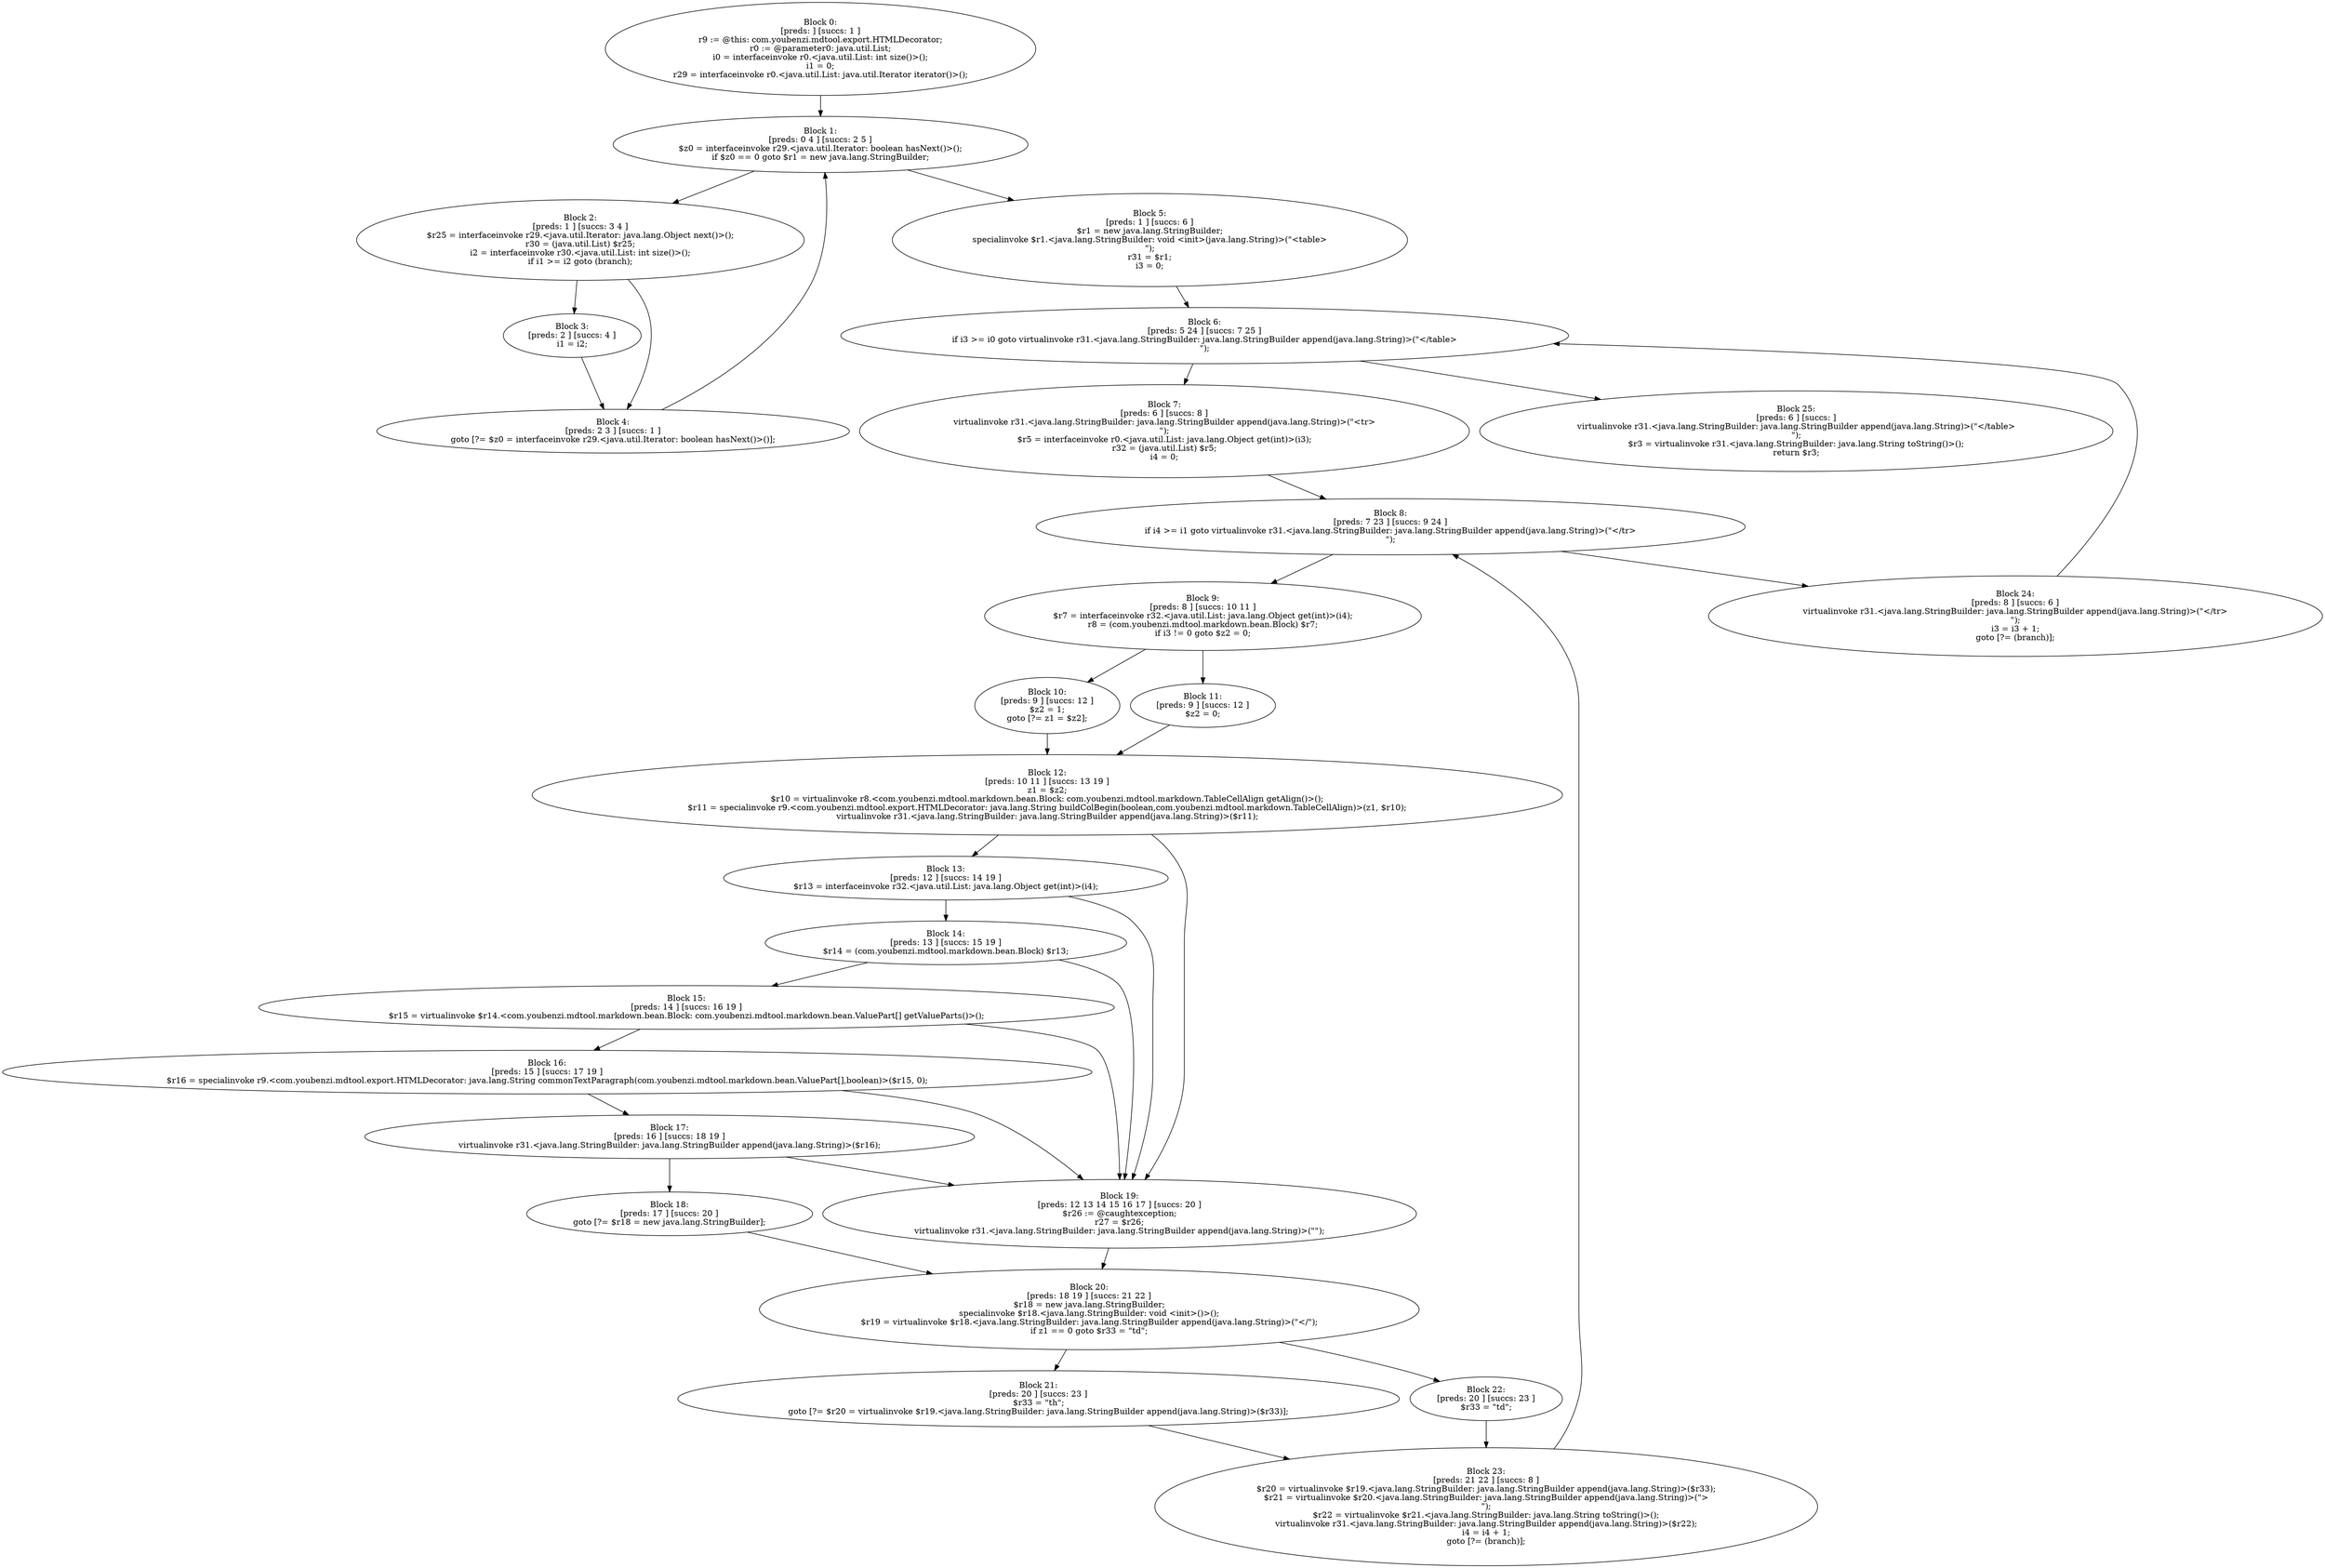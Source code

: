 digraph "unitGraph" {
    "Block 0:
[preds: ] [succs: 1 ]
r9 := @this: com.youbenzi.mdtool.export.HTMLDecorator;
r0 := @parameter0: java.util.List;
i0 = interfaceinvoke r0.<java.util.List: int size()>();
i1 = 0;
r29 = interfaceinvoke r0.<java.util.List: java.util.Iterator iterator()>();
"
    "Block 1:
[preds: 0 4 ] [succs: 2 5 ]
$z0 = interfaceinvoke r29.<java.util.Iterator: boolean hasNext()>();
if $z0 == 0 goto $r1 = new java.lang.StringBuilder;
"
    "Block 2:
[preds: 1 ] [succs: 3 4 ]
$r25 = interfaceinvoke r29.<java.util.Iterator: java.lang.Object next()>();
r30 = (java.util.List) $r25;
i2 = interfaceinvoke r30.<java.util.List: int size()>();
if i1 >= i2 goto (branch);
"
    "Block 3:
[preds: 2 ] [succs: 4 ]
i1 = i2;
"
    "Block 4:
[preds: 2 3 ] [succs: 1 ]
goto [?= $z0 = interfaceinvoke r29.<java.util.Iterator: boolean hasNext()>()];
"
    "Block 5:
[preds: 1 ] [succs: 6 ]
$r1 = new java.lang.StringBuilder;
specialinvoke $r1.<java.lang.StringBuilder: void <init>(java.lang.String)>(\"<table>\n\");
r31 = $r1;
i3 = 0;
"
    "Block 6:
[preds: 5 24 ] [succs: 7 25 ]
if i3 >= i0 goto virtualinvoke r31.<java.lang.StringBuilder: java.lang.StringBuilder append(java.lang.String)>(\"</table>\n\");
"
    "Block 7:
[preds: 6 ] [succs: 8 ]
virtualinvoke r31.<java.lang.StringBuilder: java.lang.StringBuilder append(java.lang.String)>(\"<tr>\n\");
$r5 = interfaceinvoke r0.<java.util.List: java.lang.Object get(int)>(i3);
r32 = (java.util.List) $r5;
i4 = 0;
"
    "Block 8:
[preds: 7 23 ] [succs: 9 24 ]
if i4 >= i1 goto virtualinvoke r31.<java.lang.StringBuilder: java.lang.StringBuilder append(java.lang.String)>(\"</tr>\n\");
"
    "Block 9:
[preds: 8 ] [succs: 10 11 ]
$r7 = interfaceinvoke r32.<java.util.List: java.lang.Object get(int)>(i4);
r8 = (com.youbenzi.mdtool.markdown.bean.Block) $r7;
if i3 != 0 goto $z2 = 0;
"
    "Block 10:
[preds: 9 ] [succs: 12 ]
$z2 = 1;
goto [?= z1 = $z2];
"
    "Block 11:
[preds: 9 ] [succs: 12 ]
$z2 = 0;
"
    "Block 12:
[preds: 10 11 ] [succs: 13 19 ]
z1 = $z2;
$r10 = virtualinvoke r8.<com.youbenzi.mdtool.markdown.bean.Block: com.youbenzi.mdtool.markdown.TableCellAlign getAlign()>();
$r11 = specialinvoke r9.<com.youbenzi.mdtool.export.HTMLDecorator: java.lang.String buildColBegin(boolean,com.youbenzi.mdtool.markdown.TableCellAlign)>(z1, $r10);
virtualinvoke r31.<java.lang.StringBuilder: java.lang.StringBuilder append(java.lang.String)>($r11);
"
    "Block 13:
[preds: 12 ] [succs: 14 19 ]
$r13 = interfaceinvoke r32.<java.util.List: java.lang.Object get(int)>(i4);
"
    "Block 14:
[preds: 13 ] [succs: 15 19 ]
$r14 = (com.youbenzi.mdtool.markdown.bean.Block) $r13;
"
    "Block 15:
[preds: 14 ] [succs: 16 19 ]
$r15 = virtualinvoke $r14.<com.youbenzi.mdtool.markdown.bean.Block: com.youbenzi.mdtool.markdown.bean.ValuePart[] getValueParts()>();
"
    "Block 16:
[preds: 15 ] [succs: 17 19 ]
$r16 = specialinvoke r9.<com.youbenzi.mdtool.export.HTMLDecorator: java.lang.String commonTextParagraph(com.youbenzi.mdtool.markdown.bean.ValuePart[],boolean)>($r15, 0);
"
    "Block 17:
[preds: 16 ] [succs: 18 19 ]
virtualinvoke r31.<java.lang.StringBuilder: java.lang.StringBuilder append(java.lang.String)>($r16);
"
    "Block 18:
[preds: 17 ] [succs: 20 ]
goto [?= $r18 = new java.lang.StringBuilder];
"
    "Block 19:
[preds: 12 13 14 15 16 17 ] [succs: 20 ]
$r26 := @caughtexception;
r27 = $r26;
virtualinvoke r31.<java.lang.StringBuilder: java.lang.StringBuilder append(java.lang.String)>(\"\");
"
    "Block 20:
[preds: 18 19 ] [succs: 21 22 ]
$r18 = new java.lang.StringBuilder;
specialinvoke $r18.<java.lang.StringBuilder: void <init>()>();
$r19 = virtualinvoke $r18.<java.lang.StringBuilder: java.lang.StringBuilder append(java.lang.String)>(\"</\");
if z1 == 0 goto $r33 = \"td\";
"
    "Block 21:
[preds: 20 ] [succs: 23 ]
$r33 = \"th\";
goto [?= $r20 = virtualinvoke $r19.<java.lang.StringBuilder: java.lang.StringBuilder append(java.lang.String)>($r33)];
"
    "Block 22:
[preds: 20 ] [succs: 23 ]
$r33 = \"td\";
"
    "Block 23:
[preds: 21 22 ] [succs: 8 ]
$r20 = virtualinvoke $r19.<java.lang.StringBuilder: java.lang.StringBuilder append(java.lang.String)>($r33);
$r21 = virtualinvoke $r20.<java.lang.StringBuilder: java.lang.StringBuilder append(java.lang.String)>(\">\n\");
$r22 = virtualinvoke $r21.<java.lang.StringBuilder: java.lang.String toString()>();
virtualinvoke r31.<java.lang.StringBuilder: java.lang.StringBuilder append(java.lang.String)>($r22);
i4 = i4 + 1;
goto [?= (branch)];
"
    "Block 24:
[preds: 8 ] [succs: 6 ]
virtualinvoke r31.<java.lang.StringBuilder: java.lang.StringBuilder append(java.lang.String)>(\"</tr>\n\");
i3 = i3 + 1;
goto [?= (branch)];
"
    "Block 25:
[preds: 6 ] [succs: ]
virtualinvoke r31.<java.lang.StringBuilder: java.lang.StringBuilder append(java.lang.String)>(\"</table>\n\");
$r3 = virtualinvoke r31.<java.lang.StringBuilder: java.lang.String toString()>();
return $r3;
"
    "Block 0:
[preds: ] [succs: 1 ]
r9 := @this: com.youbenzi.mdtool.export.HTMLDecorator;
r0 := @parameter0: java.util.List;
i0 = interfaceinvoke r0.<java.util.List: int size()>();
i1 = 0;
r29 = interfaceinvoke r0.<java.util.List: java.util.Iterator iterator()>();
"->"Block 1:
[preds: 0 4 ] [succs: 2 5 ]
$z0 = interfaceinvoke r29.<java.util.Iterator: boolean hasNext()>();
if $z0 == 0 goto $r1 = new java.lang.StringBuilder;
";
    "Block 1:
[preds: 0 4 ] [succs: 2 5 ]
$z0 = interfaceinvoke r29.<java.util.Iterator: boolean hasNext()>();
if $z0 == 0 goto $r1 = new java.lang.StringBuilder;
"->"Block 2:
[preds: 1 ] [succs: 3 4 ]
$r25 = interfaceinvoke r29.<java.util.Iterator: java.lang.Object next()>();
r30 = (java.util.List) $r25;
i2 = interfaceinvoke r30.<java.util.List: int size()>();
if i1 >= i2 goto (branch);
";
    "Block 1:
[preds: 0 4 ] [succs: 2 5 ]
$z0 = interfaceinvoke r29.<java.util.Iterator: boolean hasNext()>();
if $z0 == 0 goto $r1 = new java.lang.StringBuilder;
"->"Block 5:
[preds: 1 ] [succs: 6 ]
$r1 = new java.lang.StringBuilder;
specialinvoke $r1.<java.lang.StringBuilder: void <init>(java.lang.String)>(\"<table>\n\");
r31 = $r1;
i3 = 0;
";
    "Block 2:
[preds: 1 ] [succs: 3 4 ]
$r25 = interfaceinvoke r29.<java.util.Iterator: java.lang.Object next()>();
r30 = (java.util.List) $r25;
i2 = interfaceinvoke r30.<java.util.List: int size()>();
if i1 >= i2 goto (branch);
"->"Block 3:
[preds: 2 ] [succs: 4 ]
i1 = i2;
";
    "Block 2:
[preds: 1 ] [succs: 3 4 ]
$r25 = interfaceinvoke r29.<java.util.Iterator: java.lang.Object next()>();
r30 = (java.util.List) $r25;
i2 = interfaceinvoke r30.<java.util.List: int size()>();
if i1 >= i2 goto (branch);
"->"Block 4:
[preds: 2 3 ] [succs: 1 ]
goto [?= $z0 = interfaceinvoke r29.<java.util.Iterator: boolean hasNext()>()];
";
    "Block 3:
[preds: 2 ] [succs: 4 ]
i1 = i2;
"->"Block 4:
[preds: 2 3 ] [succs: 1 ]
goto [?= $z0 = interfaceinvoke r29.<java.util.Iterator: boolean hasNext()>()];
";
    "Block 4:
[preds: 2 3 ] [succs: 1 ]
goto [?= $z0 = interfaceinvoke r29.<java.util.Iterator: boolean hasNext()>()];
"->"Block 1:
[preds: 0 4 ] [succs: 2 5 ]
$z0 = interfaceinvoke r29.<java.util.Iterator: boolean hasNext()>();
if $z0 == 0 goto $r1 = new java.lang.StringBuilder;
";
    "Block 5:
[preds: 1 ] [succs: 6 ]
$r1 = new java.lang.StringBuilder;
specialinvoke $r1.<java.lang.StringBuilder: void <init>(java.lang.String)>(\"<table>\n\");
r31 = $r1;
i3 = 0;
"->"Block 6:
[preds: 5 24 ] [succs: 7 25 ]
if i3 >= i0 goto virtualinvoke r31.<java.lang.StringBuilder: java.lang.StringBuilder append(java.lang.String)>(\"</table>\n\");
";
    "Block 6:
[preds: 5 24 ] [succs: 7 25 ]
if i3 >= i0 goto virtualinvoke r31.<java.lang.StringBuilder: java.lang.StringBuilder append(java.lang.String)>(\"</table>\n\");
"->"Block 7:
[preds: 6 ] [succs: 8 ]
virtualinvoke r31.<java.lang.StringBuilder: java.lang.StringBuilder append(java.lang.String)>(\"<tr>\n\");
$r5 = interfaceinvoke r0.<java.util.List: java.lang.Object get(int)>(i3);
r32 = (java.util.List) $r5;
i4 = 0;
";
    "Block 6:
[preds: 5 24 ] [succs: 7 25 ]
if i3 >= i0 goto virtualinvoke r31.<java.lang.StringBuilder: java.lang.StringBuilder append(java.lang.String)>(\"</table>\n\");
"->"Block 25:
[preds: 6 ] [succs: ]
virtualinvoke r31.<java.lang.StringBuilder: java.lang.StringBuilder append(java.lang.String)>(\"</table>\n\");
$r3 = virtualinvoke r31.<java.lang.StringBuilder: java.lang.String toString()>();
return $r3;
";
    "Block 7:
[preds: 6 ] [succs: 8 ]
virtualinvoke r31.<java.lang.StringBuilder: java.lang.StringBuilder append(java.lang.String)>(\"<tr>\n\");
$r5 = interfaceinvoke r0.<java.util.List: java.lang.Object get(int)>(i3);
r32 = (java.util.List) $r5;
i4 = 0;
"->"Block 8:
[preds: 7 23 ] [succs: 9 24 ]
if i4 >= i1 goto virtualinvoke r31.<java.lang.StringBuilder: java.lang.StringBuilder append(java.lang.String)>(\"</tr>\n\");
";
    "Block 8:
[preds: 7 23 ] [succs: 9 24 ]
if i4 >= i1 goto virtualinvoke r31.<java.lang.StringBuilder: java.lang.StringBuilder append(java.lang.String)>(\"</tr>\n\");
"->"Block 9:
[preds: 8 ] [succs: 10 11 ]
$r7 = interfaceinvoke r32.<java.util.List: java.lang.Object get(int)>(i4);
r8 = (com.youbenzi.mdtool.markdown.bean.Block) $r7;
if i3 != 0 goto $z2 = 0;
";
    "Block 8:
[preds: 7 23 ] [succs: 9 24 ]
if i4 >= i1 goto virtualinvoke r31.<java.lang.StringBuilder: java.lang.StringBuilder append(java.lang.String)>(\"</tr>\n\");
"->"Block 24:
[preds: 8 ] [succs: 6 ]
virtualinvoke r31.<java.lang.StringBuilder: java.lang.StringBuilder append(java.lang.String)>(\"</tr>\n\");
i3 = i3 + 1;
goto [?= (branch)];
";
    "Block 9:
[preds: 8 ] [succs: 10 11 ]
$r7 = interfaceinvoke r32.<java.util.List: java.lang.Object get(int)>(i4);
r8 = (com.youbenzi.mdtool.markdown.bean.Block) $r7;
if i3 != 0 goto $z2 = 0;
"->"Block 10:
[preds: 9 ] [succs: 12 ]
$z2 = 1;
goto [?= z1 = $z2];
";
    "Block 9:
[preds: 8 ] [succs: 10 11 ]
$r7 = interfaceinvoke r32.<java.util.List: java.lang.Object get(int)>(i4);
r8 = (com.youbenzi.mdtool.markdown.bean.Block) $r7;
if i3 != 0 goto $z2 = 0;
"->"Block 11:
[preds: 9 ] [succs: 12 ]
$z2 = 0;
";
    "Block 10:
[preds: 9 ] [succs: 12 ]
$z2 = 1;
goto [?= z1 = $z2];
"->"Block 12:
[preds: 10 11 ] [succs: 13 19 ]
z1 = $z2;
$r10 = virtualinvoke r8.<com.youbenzi.mdtool.markdown.bean.Block: com.youbenzi.mdtool.markdown.TableCellAlign getAlign()>();
$r11 = specialinvoke r9.<com.youbenzi.mdtool.export.HTMLDecorator: java.lang.String buildColBegin(boolean,com.youbenzi.mdtool.markdown.TableCellAlign)>(z1, $r10);
virtualinvoke r31.<java.lang.StringBuilder: java.lang.StringBuilder append(java.lang.String)>($r11);
";
    "Block 11:
[preds: 9 ] [succs: 12 ]
$z2 = 0;
"->"Block 12:
[preds: 10 11 ] [succs: 13 19 ]
z1 = $z2;
$r10 = virtualinvoke r8.<com.youbenzi.mdtool.markdown.bean.Block: com.youbenzi.mdtool.markdown.TableCellAlign getAlign()>();
$r11 = specialinvoke r9.<com.youbenzi.mdtool.export.HTMLDecorator: java.lang.String buildColBegin(boolean,com.youbenzi.mdtool.markdown.TableCellAlign)>(z1, $r10);
virtualinvoke r31.<java.lang.StringBuilder: java.lang.StringBuilder append(java.lang.String)>($r11);
";
    "Block 12:
[preds: 10 11 ] [succs: 13 19 ]
z1 = $z2;
$r10 = virtualinvoke r8.<com.youbenzi.mdtool.markdown.bean.Block: com.youbenzi.mdtool.markdown.TableCellAlign getAlign()>();
$r11 = specialinvoke r9.<com.youbenzi.mdtool.export.HTMLDecorator: java.lang.String buildColBegin(boolean,com.youbenzi.mdtool.markdown.TableCellAlign)>(z1, $r10);
virtualinvoke r31.<java.lang.StringBuilder: java.lang.StringBuilder append(java.lang.String)>($r11);
"->"Block 13:
[preds: 12 ] [succs: 14 19 ]
$r13 = interfaceinvoke r32.<java.util.List: java.lang.Object get(int)>(i4);
";
    "Block 12:
[preds: 10 11 ] [succs: 13 19 ]
z1 = $z2;
$r10 = virtualinvoke r8.<com.youbenzi.mdtool.markdown.bean.Block: com.youbenzi.mdtool.markdown.TableCellAlign getAlign()>();
$r11 = specialinvoke r9.<com.youbenzi.mdtool.export.HTMLDecorator: java.lang.String buildColBegin(boolean,com.youbenzi.mdtool.markdown.TableCellAlign)>(z1, $r10);
virtualinvoke r31.<java.lang.StringBuilder: java.lang.StringBuilder append(java.lang.String)>($r11);
"->"Block 19:
[preds: 12 13 14 15 16 17 ] [succs: 20 ]
$r26 := @caughtexception;
r27 = $r26;
virtualinvoke r31.<java.lang.StringBuilder: java.lang.StringBuilder append(java.lang.String)>(\"\");
";
    "Block 13:
[preds: 12 ] [succs: 14 19 ]
$r13 = interfaceinvoke r32.<java.util.List: java.lang.Object get(int)>(i4);
"->"Block 14:
[preds: 13 ] [succs: 15 19 ]
$r14 = (com.youbenzi.mdtool.markdown.bean.Block) $r13;
";
    "Block 13:
[preds: 12 ] [succs: 14 19 ]
$r13 = interfaceinvoke r32.<java.util.List: java.lang.Object get(int)>(i4);
"->"Block 19:
[preds: 12 13 14 15 16 17 ] [succs: 20 ]
$r26 := @caughtexception;
r27 = $r26;
virtualinvoke r31.<java.lang.StringBuilder: java.lang.StringBuilder append(java.lang.String)>(\"\");
";
    "Block 14:
[preds: 13 ] [succs: 15 19 ]
$r14 = (com.youbenzi.mdtool.markdown.bean.Block) $r13;
"->"Block 15:
[preds: 14 ] [succs: 16 19 ]
$r15 = virtualinvoke $r14.<com.youbenzi.mdtool.markdown.bean.Block: com.youbenzi.mdtool.markdown.bean.ValuePart[] getValueParts()>();
";
    "Block 14:
[preds: 13 ] [succs: 15 19 ]
$r14 = (com.youbenzi.mdtool.markdown.bean.Block) $r13;
"->"Block 19:
[preds: 12 13 14 15 16 17 ] [succs: 20 ]
$r26 := @caughtexception;
r27 = $r26;
virtualinvoke r31.<java.lang.StringBuilder: java.lang.StringBuilder append(java.lang.String)>(\"\");
";
    "Block 15:
[preds: 14 ] [succs: 16 19 ]
$r15 = virtualinvoke $r14.<com.youbenzi.mdtool.markdown.bean.Block: com.youbenzi.mdtool.markdown.bean.ValuePart[] getValueParts()>();
"->"Block 16:
[preds: 15 ] [succs: 17 19 ]
$r16 = specialinvoke r9.<com.youbenzi.mdtool.export.HTMLDecorator: java.lang.String commonTextParagraph(com.youbenzi.mdtool.markdown.bean.ValuePart[],boolean)>($r15, 0);
";
    "Block 15:
[preds: 14 ] [succs: 16 19 ]
$r15 = virtualinvoke $r14.<com.youbenzi.mdtool.markdown.bean.Block: com.youbenzi.mdtool.markdown.bean.ValuePart[] getValueParts()>();
"->"Block 19:
[preds: 12 13 14 15 16 17 ] [succs: 20 ]
$r26 := @caughtexception;
r27 = $r26;
virtualinvoke r31.<java.lang.StringBuilder: java.lang.StringBuilder append(java.lang.String)>(\"\");
";
    "Block 16:
[preds: 15 ] [succs: 17 19 ]
$r16 = specialinvoke r9.<com.youbenzi.mdtool.export.HTMLDecorator: java.lang.String commonTextParagraph(com.youbenzi.mdtool.markdown.bean.ValuePart[],boolean)>($r15, 0);
"->"Block 17:
[preds: 16 ] [succs: 18 19 ]
virtualinvoke r31.<java.lang.StringBuilder: java.lang.StringBuilder append(java.lang.String)>($r16);
";
    "Block 16:
[preds: 15 ] [succs: 17 19 ]
$r16 = specialinvoke r9.<com.youbenzi.mdtool.export.HTMLDecorator: java.lang.String commonTextParagraph(com.youbenzi.mdtool.markdown.bean.ValuePart[],boolean)>($r15, 0);
"->"Block 19:
[preds: 12 13 14 15 16 17 ] [succs: 20 ]
$r26 := @caughtexception;
r27 = $r26;
virtualinvoke r31.<java.lang.StringBuilder: java.lang.StringBuilder append(java.lang.String)>(\"\");
";
    "Block 17:
[preds: 16 ] [succs: 18 19 ]
virtualinvoke r31.<java.lang.StringBuilder: java.lang.StringBuilder append(java.lang.String)>($r16);
"->"Block 18:
[preds: 17 ] [succs: 20 ]
goto [?= $r18 = new java.lang.StringBuilder];
";
    "Block 17:
[preds: 16 ] [succs: 18 19 ]
virtualinvoke r31.<java.lang.StringBuilder: java.lang.StringBuilder append(java.lang.String)>($r16);
"->"Block 19:
[preds: 12 13 14 15 16 17 ] [succs: 20 ]
$r26 := @caughtexception;
r27 = $r26;
virtualinvoke r31.<java.lang.StringBuilder: java.lang.StringBuilder append(java.lang.String)>(\"\");
";
    "Block 18:
[preds: 17 ] [succs: 20 ]
goto [?= $r18 = new java.lang.StringBuilder];
"->"Block 20:
[preds: 18 19 ] [succs: 21 22 ]
$r18 = new java.lang.StringBuilder;
specialinvoke $r18.<java.lang.StringBuilder: void <init>()>();
$r19 = virtualinvoke $r18.<java.lang.StringBuilder: java.lang.StringBuilder append(java.lang.String)>(\"</\");
if z1 == 0 goto $r33 = \"td\";
";
    "Block 19:
[preds: 12 13 14 15 16 17 ] [succs: 20 ]
$r26 := @caughtexception;
r27 = $r26;
virtualinvoke r31.<java.lang.StringBuilder: java.lang.StringBuilder append(java.lang.String)>(\"\");
"->"Block 20:
[preds: 18 19 ] [succs: 21 22 ]
$r18 = new java.lang.StringBuilder;
specialinvoke $r18.<java.lang.StringBuilder: void <init>()>();
$r19 = virtualinvoke $r18.<java.lang.StringBuilder: java.lang.StringBuilder append(java.lang.String)>(\"</\");
if z1 == 0 goto $r33 = \"td\";
";
    "Block 20:
[preds: 18 19 ] [succs: 21 22 ]
$r18 = new java.lang.StringBuilder;
specialinvoke $r18.<java.lang.StringBuilder: void <init>()>();
$r19 = virtualinvoke $r18.<java.lang.StringBuilder: java.lang.StringBuilder append(java.lang.String)>(\"</\");
if z1 == 0 goto $r33 = \"td\";
"->"Block 21:
[preds: 20 ] [succs: 23 ]
$r33 = \"th\";
goto [?= $r20 = virtualinvoke $r19.<java.lang.StringBuilder: java.lang.StringBuilder append(java.lang.String)>($r33)];
";
    "Block 20:
[preds: 18 19 ] [succs: 21 22 ]
$r18 = new java.lang.StringBuilder;
specialinvoke $r18.<java.lang.StringBuilder: void <init>()>();
$r19 = virtualinvoke $r18.<java.lang.StringBuilder: java.lang.StringBuilder append(java.lang.String)>(\"</\");
if z1 == 0 goto $r33 = \"td\";
"->"Block 22:
[preds: 20 ] [succs: 23 ]
$r33 = \"td\";
";
    "Block 21:
[preds: 20 ] [succs: 23 ]
$r33 = \"th\";
goto [?= $r20 = virtualinvoke $r19.<java.lang.StringBuilder: java.lang.StringBuilder append(java.lang.String)>($r33)];
"->"Block 23:
[preds: 21 22 ] [succs: 8 ]
$r20 = virtualinvoke $r19.<java.lang.StringBuilder: java.lang.StringBuilder append(java.lang.String)>($r33);
$r21 = virtualinvoke $r20.<java.lang.StringBuilder: java.lang.StringBuilder append(java.lang.String)>(\">\n\");
$r22 = virtualinvoke $r21.<java.lang.StringBuilder: java.lang.String toString()>();
virtualinvoke r31.<java.lang.StringBuilder: java.lang.StringBuilder append(java.lang.String)>($r22);
i4 = i4 + 1;
goto [?= (branch)];
";
    "Block 22:
[preds: 20 ] [succs: 23 ]
$r33 = \"td\";
"->"Block 23:
[preds: 21 22 ] [succs: 8 ]
$r20 = virtualinvoke $r19.<java.lang.StringBuilder: java.lang.StringBuilder append(java.lang.String)>($r33);
$r21 = virtualinvoke $r20.<java.lang.StringBuilder: java.lang.StringBuilder append(java.lang.String)>(\">\n\");
$r22 = virtualinvoke $r21.<java.lang.StringBuilder: java.lang.String toString()>();
virtualinvoke r31.<java.lang.StringBuilder: java.lang.StringBuilder append(java.lang.String)>($r22);
i4 = i4 + 1;
goto [?= (branch)];
";
    "Block 23:
[preds: 21 22 ] [succs: 8 ]
$r20 = virtualinvoke $r19.<java.lang.StringBuilder: java.lang.StringBuilder append(java.lang.String)>($r33);
$r21 = virtualinvoke $r20.<java.lang.StringBuilder: java.lang.StringBuilder append(java.lang.String)>(\">\n\");
$r22 = virtualinvoke $r21.<java.lang.StringBuilder: java.lang.String toString()>();
virtualinvoke r31.<java.lang.StringBuilder: java.lang.StringBuilder append(java.lang.String)>($r22);
i4 = i4 + 1;
goto [?= (branch)];
"->"Block 8:
[preds: 7 23 ] [succs: 9 24 ]
if i4 >= i1 goto virtualinvoke r31.<java.lang.StringBuilder: java.lang.StringBuilder append(java.lang.String)>(\"</tr>\n\");
";
    "Block 24:
[preds: 8 ] [succs: 6 ]
virtualinvoke r31.<java.lang.StringBuilder: java.lang.StringBuilder append(java.lang.String)>(\"</tr>\n\");
i3 = i3 + 1;
goto [?= (branch)];
"->"Block 6:
[preds: 5 24 ] [succs: 7 25 ]
if i3 >= i0 goto virtualinvoke r31.<java.lang.StringBuilder: java.lang.StringBuilder append(java.lang.String)>(\"</table>\n\");
";
}
